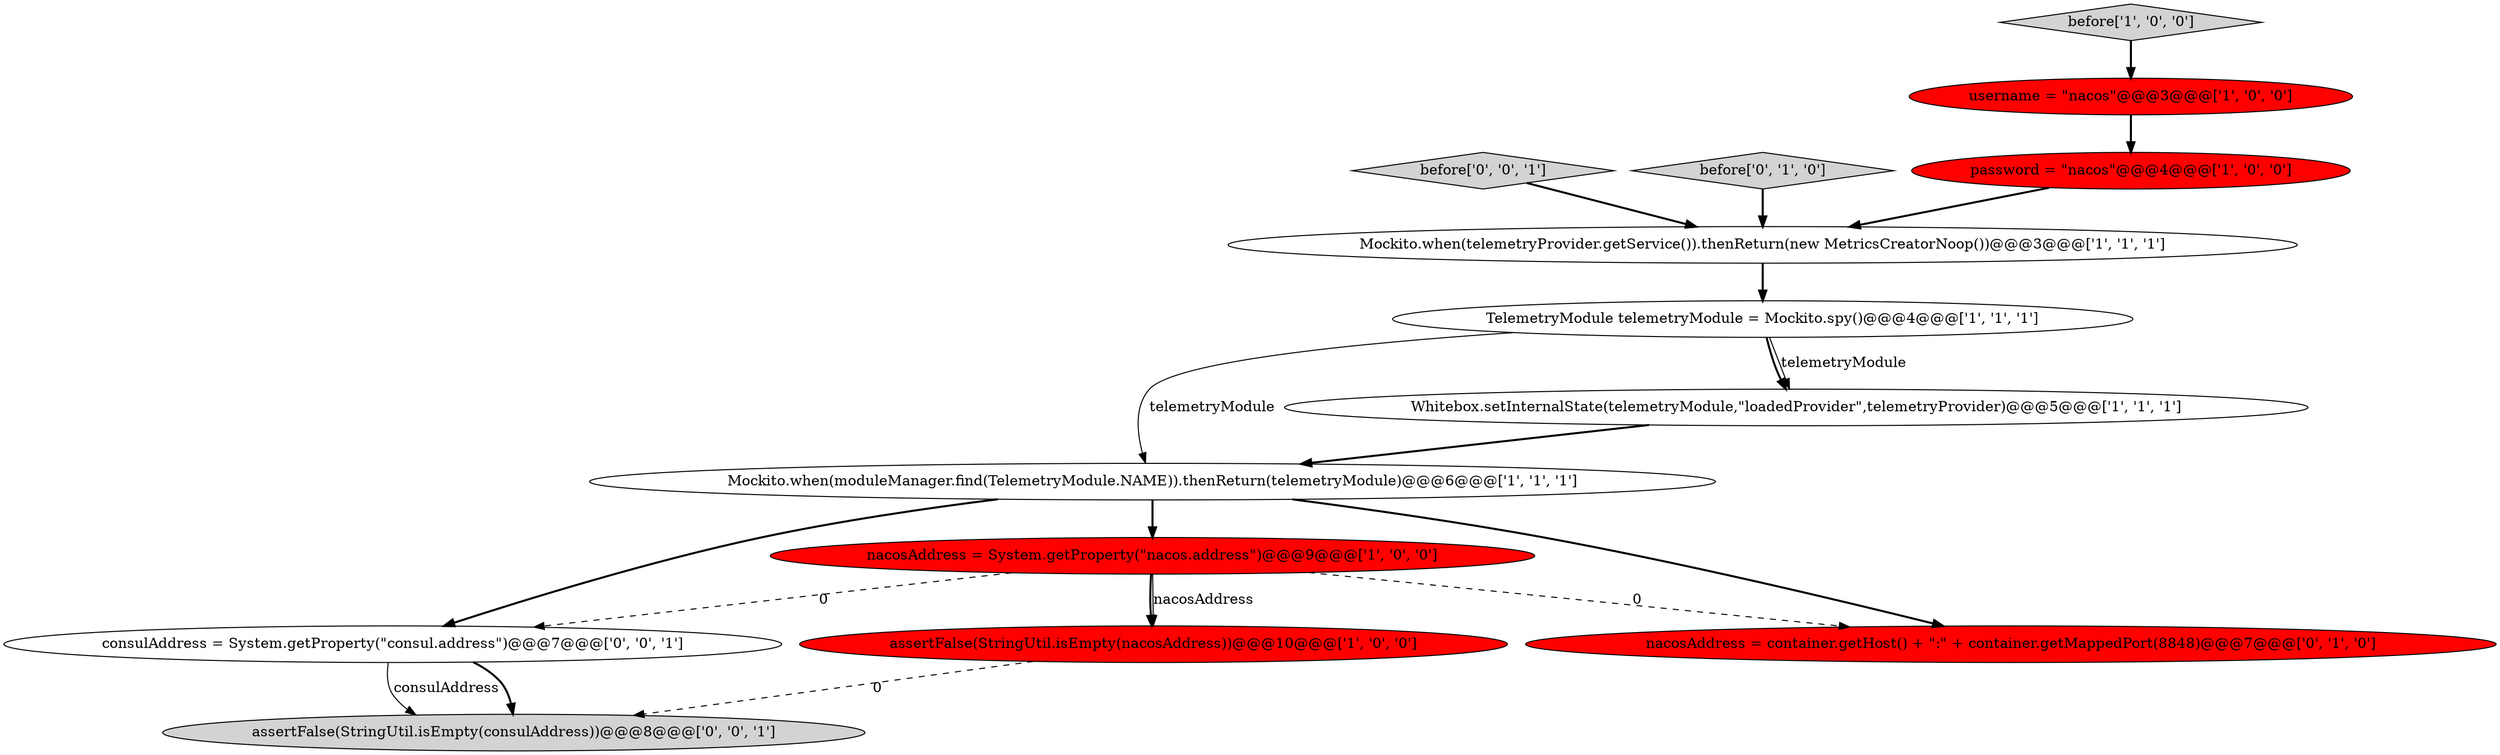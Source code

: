 digraph {
5 [style = filled, label = "nacosAddress = System.getProperty(\"nacos.address\")@@@9@@@['1', '0', '0']", fillcolor = red, shape = ellipse image = "AAA1AAABBB1BBB"];
12 [style = filled, label = "before['0', '0', '1']", fillcolor = lightgray, shape = diamond image = "AAA0AAABBB3BBB"];
2 [style = filled, label = "before['1', '0', '0']", fillcolor = lightgray, shape = diamond image = "AAA0AAABBB1BBB"];
10 [style = filled, label = "before['0', '1', '0']", fillcolor = lightgray, shape = diamond image = "AAA0AAABBB2BBB"];
0 [style = filled, label = "Mockito.when(telemetryProvider.getService()).thenReturn(new MetricsCreatorNoop())@@@3@@@['1', '1', '1']", fillcolor = white, shape = ellipse image = "AAA0AAABBB1BBB"];
11 [style = filled, label = "consulAddress = System.getProperty(\"consul.address\")@@@7@@@['0', '0', '1']", fillcolor = white, shape = ellipse image = "AAA0AAABBB3BBB"];
7 [style = filled, label = "password = \"nacos\"@@@4@@@['1', '0', '0']", fillcolor = red, shape = ellipse image = "AAA1AAABBB1BBB"];
4 [style = filled, label = "Mockito.when(moduleManager.find(TelemetryModule.NAME)).thenReturn(telemetryModule)@@@6@@@['1', '1', '1']", fillcolor = white, shape = ellipse image = "AAA0AAABBB1BBB"];
13 [style = filled, label = "assertFalse(StringUtil.isEmpty(consulAddress))@@@8@@@['0', '0', '1']", fillcolor = lightgray, shape = ellipse image = "AAA0AAABBB3BBB"];
6 [style = filled, label = "username = \"nacos\"@@@3@@@['1', '0', '0']", fillcolor = red, shape = ellipse image = "AAA1AAABBB1BBB"];
9 [style = filled, label = "nacosAddress = container.getHost() + \":\" + container.getMappedPort(8848)@@@7@@@['0', '1', '0']", fillcolor = red, shape = ellipse image = "AAA1AAABBB2BBB"];
8 [style = filled, label = "assertFalse(StringUtil.isEmpty(nacosAddress))@@@10@@@['1', '0', '0']", fillcolor = red, shape = ellipse image = "AAA1AAABBB1BBB"];
3 [style = filled, label = "TelemetryModule telemetryModule = Mockito.spy()@@@4@@@['1', '1', '1']", fillcolor = white, shape = ellipse image = "AAA0AAABBB1BBB"];
1 [style = filled, label = "Whitebox.setInternalState(telemetryModule,\"loadedProvider\",telemetryProvider)@@@5@@@['1', '1', '1']", fillcolor = white, shape = ellipse image = "AAA0AAABBB1BBB"];
0->3 [style = bold, label=""];
4->9 [style = bold, label=""];
5->8 [style = bold, label=""];
5->9 [style = dashed, label="0"];
1->4 [style = bold, label=""];
7->0 [style = bold, label=""];
5->8 [style = solid, label="nacosAddress"];
11->13 [style = solid, label="consulAddress"];
6->7 [style = bold, label=""];
3->1 [style = bold, label=""];
4->11 [style = bold, label=""];
11->13 [style = bold, label=""];
3->4 [style = solid, label="telemetryModule"];
12->0 [style = bold, label=""];
4->5 [style = bold, label=""];
2->6 [style = bold, label=""];
3->1 [style = solid, label="telemetryModule"];
5->11 [style = dashed, label="0"];
10->0 [style = bold, label=""];
8->13 [style = dashed, label="0"];
}

